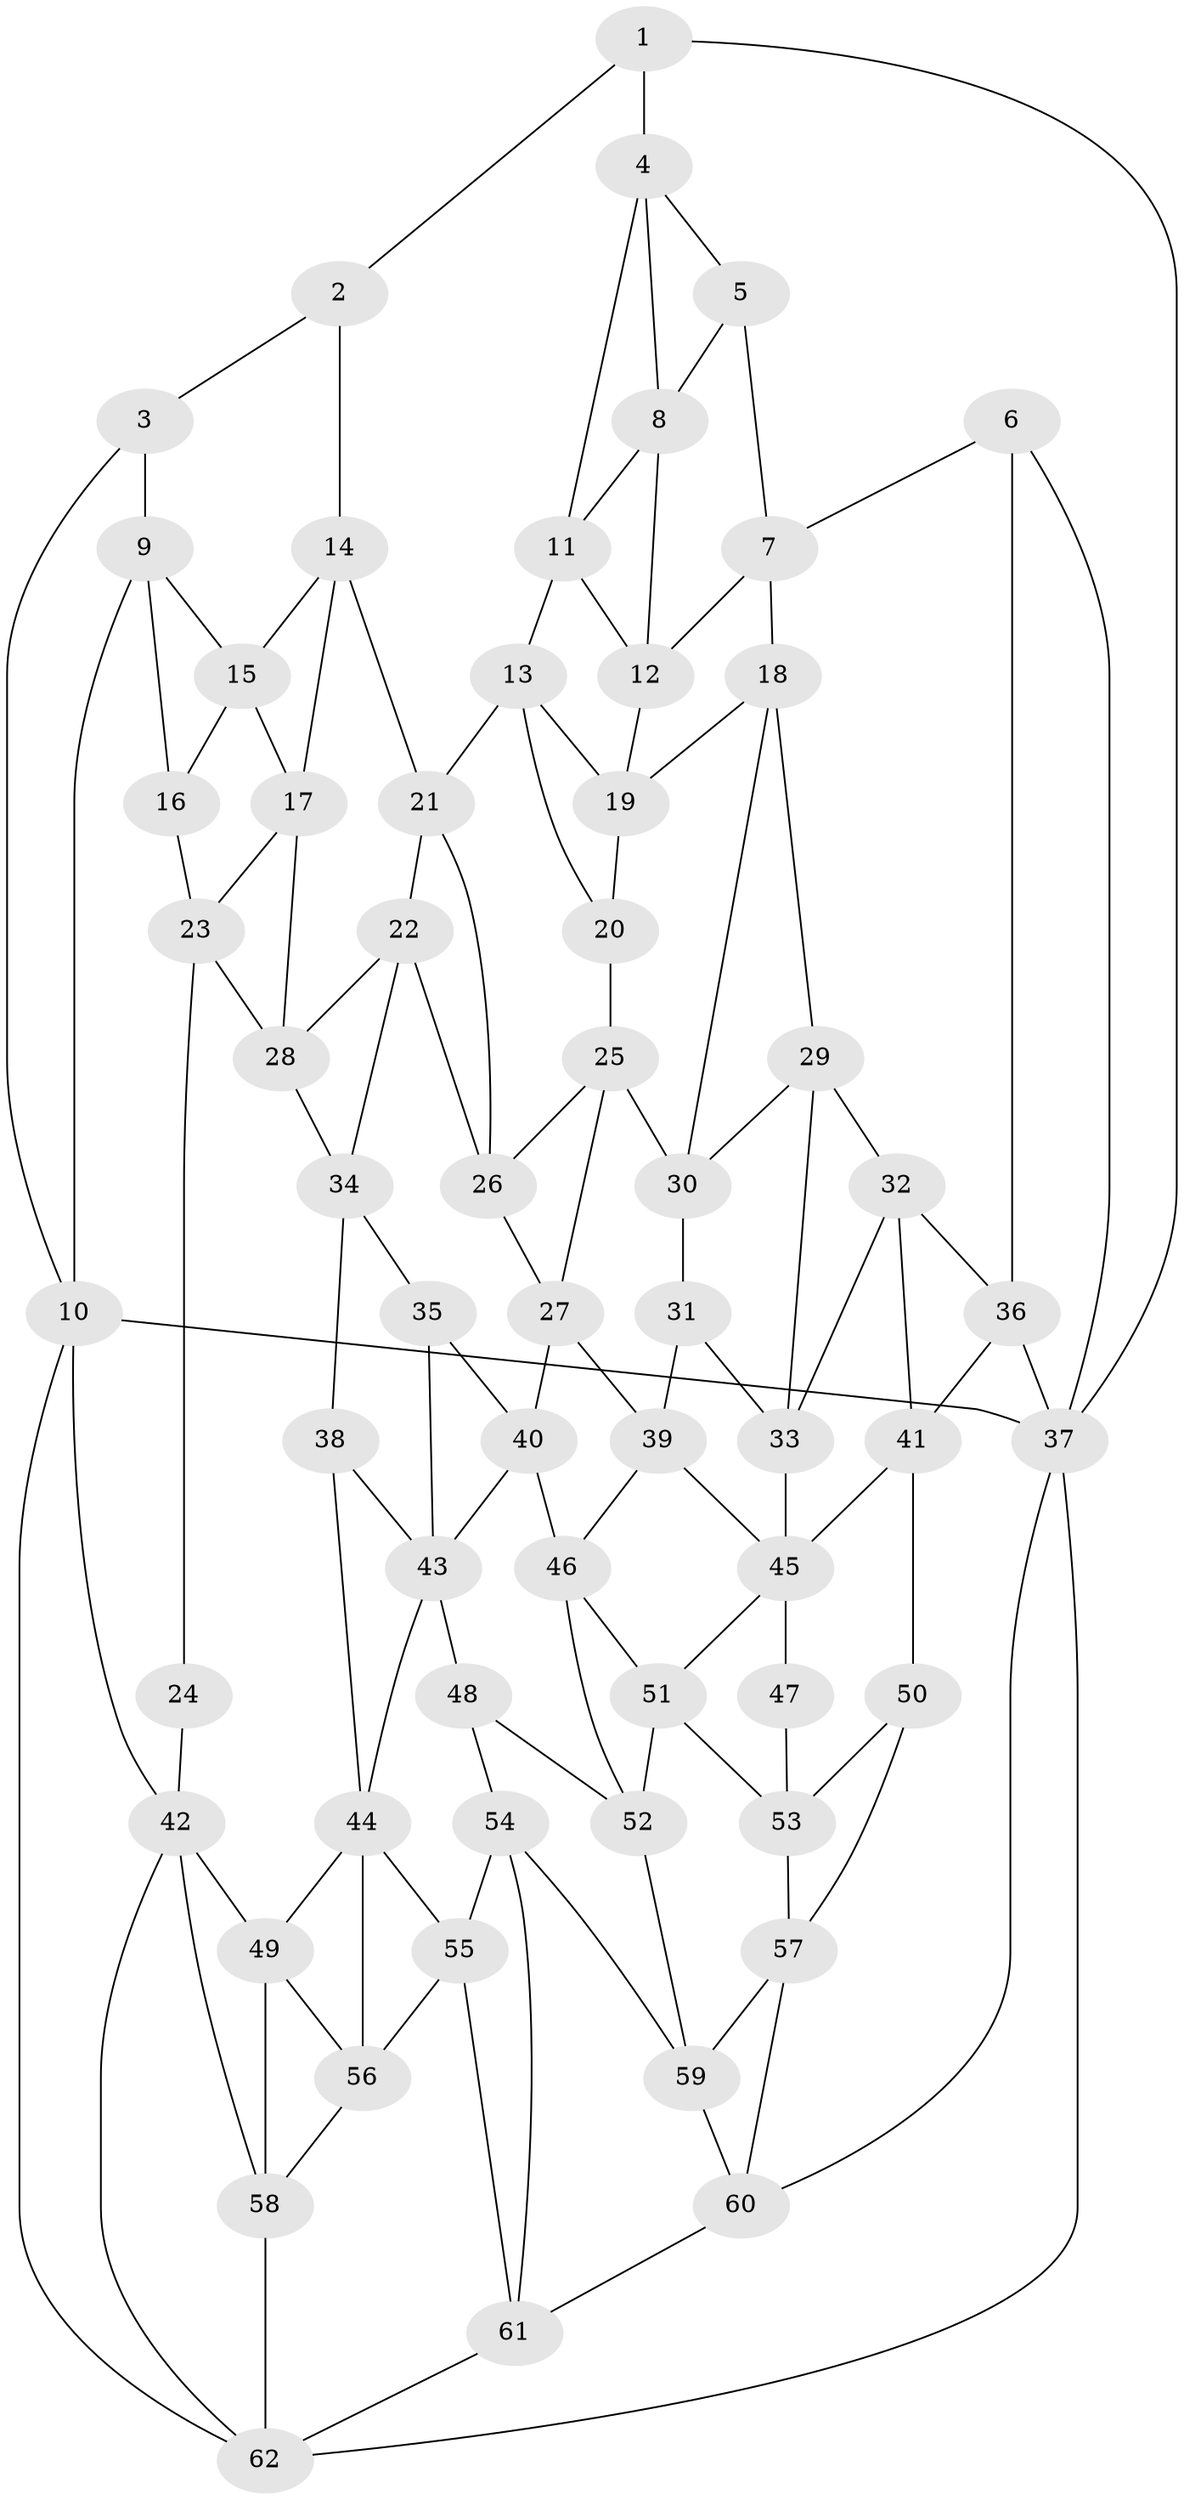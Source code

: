 // original degree distribution, {3: 0.015873015873015872, 5: 0.5714285714285714, 6: 0.1984126984126984, 4: 0.21428571428571427}
// Generated by graph-tools (version 1.1) at 2025/51/03/09/25 03:51:03]
// undirected, 62 vertices, 120 edges
graph export_dot {
graph [start="1"]
  node [color=gray90,style=filled];
  1;
  2;
  3;
  4;
  5;
  6;
  7;
  8;
  9;
  10;
  11;
  12;
  13;
  14;
  15;
  16;
  17;
  18;
  19;
  20;
  21;
  22;
  23;
  24;
  25;
  26;
  27;
  28;
  29;
  30;
  31;
  32;
  33;
  34;
  35;
  36;
  37;
  38;
  39;
  40;
  41;
  42;
  43;
  44;
  45;
  46;
  47;
  48;
  49;
  50;
  51;
  52;
  53;
  54;
  55;
  56;
  57;
  58;
  59;
  60;
  61;
  62;
  1 -- 2 [weight=1.0];
  1 -- 4 [weight=1.0];
  1 -- 37 [weight=1.0];
  2 -- 3 [weight=1.0];
  2 -- 14 [weight=1.0];
  3 -- 9 [weight=1.0];
  3 -- 10 [weight=1.0];
  4 -- 5 [weight=1.0];
  4 -- 8 [weight=1.0];
  4 -- 11 [weight=1.0];
  5 -- 7 [weight=1.0];
  5 -- 8 [weight=1.0];
  6 -- 7 [weight=1.0];
  6 -- 36 [weight=1.0];
  6 -- 37 [weight=1.0];
  7 -- 12 [weight=1.0];
  7 -- 18 [weight=1.0];
  8 -- 11 [weight=1.0];
  8 -- 12 [weight=1.0];
  9 -- 10 [weight=1.0];
  9 -- 15 [weight=1.0];
  9 -- 16 [weight=1.0];
  10 -- 37 [weight=1.0];
  10 -- 42 [weight=1.0];
  10 -- 62 [weight=1.0];
  11 -- 12 [weight=1.0];
  11 -- 13 [weight=1.0];
  12 -- 19 [weight=1.0];
  13 -- 19 [weight=1.0];
  13 -- 20 [weight=1.0];
  13 -- 21 [weight=1.0];
  14 -- 15 [weight=1.0];
  14 -- 17 [weight=1.0];
  14 -- 21 [weight=1.0];
  15 -- 16 [weight=1.0];
  15 -- 17 [weight=1.0];
  16 -- 23 [weight=1.0];
  17 -- 23 [weight=1.0];
  17 -- 28 [weight=1.0];
  18 -- 19 [weight=1.0];
  18 -- 29 [weight=1.0];
  18 -- 30 [weight=1.0];
  19 -- 20 [weight=1.0];
  20 -- 25 [weight=1.0];
  21 -- 22 [weight=1.0];
  21 -- 26 [weight=1.0];
  22 -- 26 [weight=1.0];
  22 -- 28 [weight=1.0];
  22 -- 34 [weight=1.0];
  23 -- 24 [weight=1.0];
  23 -- 28 [weight=1.0];
  24 -- 42 [weight=2.0];
  25 -- 26 [weight=1.0];
  25 -- 27 [weight=1.0];
  25 -- 30 [weight=1.0];
  26 -- 27 [weight=1.0];
  27 -- 39 [weight=1.0];
  27 -- 40 [weight=1.0];
  28 -- 34 [weight=1.0];
  29 -- 30 [weight=1.0];
  29 -- 32 [weight=1.0];
  29 -- 33 [weight=1.0];
  30 -- 31 [weight=1.0];
  31 -- 33 [weight=1.0];
  31 -- 39 [weight=1.0];
  32 -- 33 [weight=1.0];
  32 -- 36 [weight=1.0];
  32 -- 41 [weight=1.0];
  33 -- 45 [weight=1.0];
  34 -- 35 [weight=1.0];
  34 -- 38 [weight=1.0];
  35 -- 40 [weight=1.0];
  35 -- 43 [weight=1.0];
  36 -- 37 [weight=1.0];
  36 -- 41 [weight=1.0];
  37 -- 60 [weight=1.0];
  37 -- 62 [weight=1.0];
  38 -- 43 [weight=1.0];
  38 -- 44 [weight=1.0];
  39 -- 45 [weight=1.0];
  39 -- 46 [weight=1.0];
  40 -- 43 [weight=1.0];
  40 -- 46 [weight=1.0];
  41 -- 45 [weight=1.0];
  41 -- 50 [weight=1.0];
  42 -- 49 [weight=1.0];
  42 -- 58 [weight=1.0];
  42 -- 62 [weight=1.0];
  43 -- 44 [weight=1.0];
  43 -- 48 [weight=2.0];
  44 -- 49 [weight=1.0];
  44 -- 55 [weight=1.0];
  44 -- 56 [weight=1.0];
  45 -- 47 [weight=2.0];
  45 -- 51 [weight=1.0];
  46 -- 51 [weight=1.0];
  46 -- 52 [weight=1.0];
  47 -- 53 [weight=1.0];
  48 -- 52 [weight=1.0];
  48 -- 54 [weight=1.0];
  49 -- 56 [weight=1.0];
  49 -- 58 [weight=1.0];
  50 -- 53 [weight=1.0];
  50 -- 57 [weight=1.0];
  51 -- 52 [weight=1.0];
  51 -- 53 [weight=1.0];
  52 -- 59 [weight=1.0];
  53 -- 57 [weight=1.0];
  54 -- 55 [weight=1.0];
  54 -- 59 [weight=1.0];
  54 -- 61 [weight=1.0];
  55 -- 56 [weight=1.0];
  55 -- 61 [weight=1.0];
  56 -- 58 [weight=1.0];
  57 -- 59 [weight=1.0];
  57 -- 60 [weight=1.0];
  58 -- 62 [weight=1.0];
  59 -- 60 [weight=1.0];
  60 -- 61 [weight=1.0];
  61 -- 62 [weight=1.0];
}

